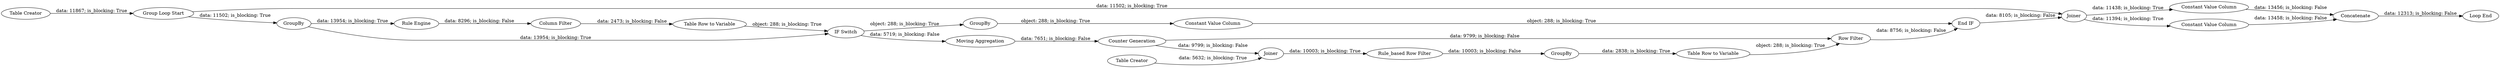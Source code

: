 digraph {
	"-919089312066501953_14" [label="Constant Value Column"]
	"-919089312066501953_12" [label=Joiner]
	"-919089312066501953_13" [label="Constant Value Column"]
	"-919089312066501953_10" [label="Table Row to Variable"]
	"-919089312066501953_3" [label="Group Loop Start"]
	"-919089312066501953_19" [label="Table Row to Variable"]
	"-919089312066501953_15" [label=Concatenate]
	"-919089312066501953_2" [label=GroupBy]
	"-919089312066501953_17" [label="Rule Engine"]
	"-919089312066501953_4" [label="Moving Aggregation"]
	"-919089312066501953_16" [label="Loop End"]
	"-919089312066501953_9" [label=GroupBy]
	"-919089312066501953_20" [label="IF Switch"]
	"-919089312066501953_7" [label="Counter Generation"]
	"-919089312066501953_5" [label="Table Creator"]
	"-919089312066501953_8" [label="Rule_based Row Filter"]
	"-919089312066501953_22" [label="Constant Value Column"]
	"-919089312066501953_11" [label="Row Filter"]
	"-919089312066501953_21" [label=GroupBy]
	"-919089312066501953_23" [label="End IF"]
	"-919089312066501953_18" [label="Column Filter"]
	"-919089312066501953_1" [label="Table Creator"]
	"-919089312066501953_6" [label=Joiner]
	"-919089312066501953_6" -> "-919089312066501953_8" [label="data: 10003; is_blocking: True"]
	"-919089312066501953_10" -> "-919089312066501953_11" [label="object: 288; is_blocking: True"]
	"-919089312066501953_7" -> "-919089312066501953_11" [label="data: 9799; is_blocking: False"]
	"-919089312066501953_8" -> "-919089312066501953_9" [label="data: 10003; is_blocking: False"]
	"-919089312066501953_20" -> "-919089312066501953_21" [label="object: 288; is_blocking: True"]
	"-919089312066501953_7" -> "-919089312066501953_6" [label="data: 9799; is_blocking: False"]
	"-919089312066501953_15" -> "-919089312066501953_16" [label="data: 12313; is_blocking: False"]
	"-919089312066501953_12" -> "-919089312066501953_14" [label="data: 11438; is_blocking: True"]
	"-919089312066501953_18" -> "-919089312066501953_19" [label="data: 2473; is_blocking: False"]
	"-919089312066501953_1" -> "-919089312066501953_3" [label="data: 11867; is_blocking: True"]
	"-919089312066501953_14" -> "-919089312066501953_15" [label="data: 13456; is_blocking: False"]
	"-919089312066501953_19" -> "-919089312066501953_20" [label="object: 288; is_blocking: True"]
	"-919089312066501953_17" -> "-919089312066501953_18" [label="data: 8296; is_blocking: False"]
	"-919089312066501953_2" -> "-919089312066501953_17" [label="data: 13954; is_blocking: True"]
	"-919089312066501953_20" -> "-919089312066501953_4" [label="data: 5719; is_blocking: False"]
	"-919089312066501953_9" -> "-919089312066501953_10" [label="data: 2838; is_blocking: True"]
	"-919089312066501953_4" -> "-919089312066501953_7" [label="data: 7651; is_blocking: False"]
	"-919089312066501953_13" -> "-919089312066501953_15" [label="data: 13458; is_blocking: False"]
	"-919089312066501953_21" -> "-919089312066501953_22" [label="object: 288; is_blocking: True"]
	"-919089312066501953_11" -> "-919089312066501953_23" [label="data: 8756; is_blocking: False"]
	"-919089312066501953_5" -> "-919089312066501953_6" [label="data: 5632; is_blocking: True"]
	"-919089312066501953_3" -> "-919089312066501953_2" [label="data: 11502; is_blocking: True"]
	"-919089312066501953_22" -> "-919089312066501953_23" [label="object: 288; is_blocking: True"]
	"-919089312066501953_23" -> "-919089312066501953_12" [label="data: 8105; is_blocking: False"]
	"-919089312066501953_3" -> "-919089312066501953_12" [label="data: 11502; is_blocking: True"]
	"-919089312066501953_12" -> "-919089312066501953_13" [label="data: 11394; is_blocking: True"]
	"-919089312066501953_2" -> "-919089312066501953_20" [label="data: 13954; is_blocking: True"]
	rankdir=LR
}
